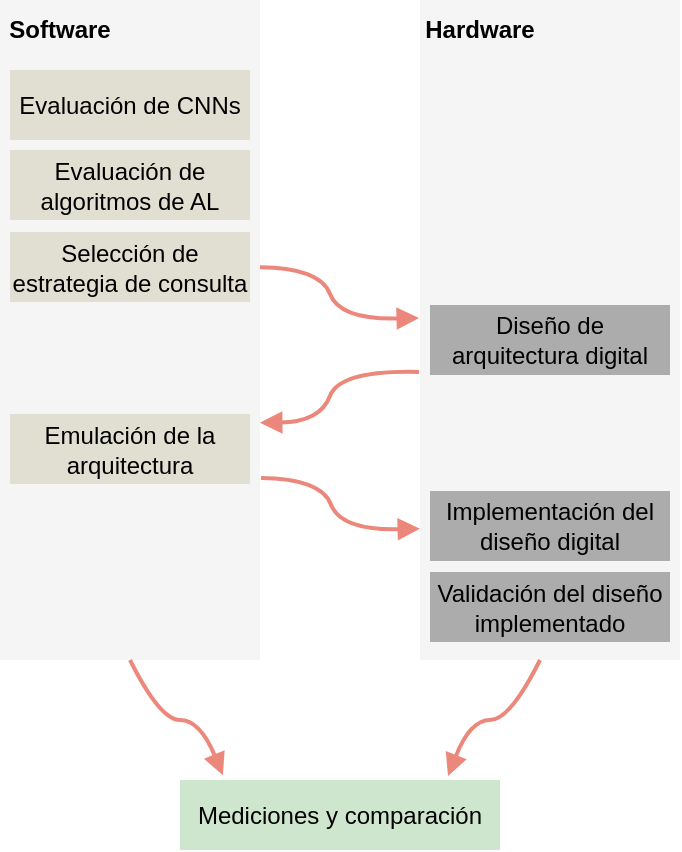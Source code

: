 <mxfile version="26.0.15">
  <diagram name="Page-1" id="1ruNsEZ9ljwXgfCkQ5Iq">
    <mxGraphModel dx="1408" dy="505" grid="1" gridSize="10" guides="1" tooltips="1" connect="1" arrows="1" fold="1" page="1" pageScale="1" pageWidth="500" pageHeight="150" math="0" shadow="0">
      <root>
        <mxCell id="0" />
        <mxCell id="1" parent="0" />
        <mxCell id="wV-b5Z4z198TBdEYeyht-2" value="" style="rounded=0;whiteSpace=wrap;html=1;fillColor=#f5f5f5;fontColor=#333333;strokeColor=none;" vertex="1" parent="1">
          <mxGeometry x="-290" y="40" width="130" height="330" as="geometry" />
        </mxCell>
        <mxCell id="wV-b5Z4z198TBdEYeyht-3" value="" style="rounded=0;whiteSpace=wrap;html=1;fillColor=#f5f5f5;fontColor=#333333;strokeColor=none;" vertex="1" parent="1">
          <mxGeometry x="-80" y="40" width="130" height="330" as="geometry" />
        </mxCell>
        <mxCell id="wV-b5Z4z198TBdEYeyht-5" value="&lt;font style=&quot;font-size: 12px;&quot; face=&quot;Helvetica&quot;&gt;Evaluación de CNNs&lt;/font&gt;" style="rounded=0;whiteSpace=wrap;html=1;strokeColor=none;fillColor=#E1DFD2;" vertex="1" parent="1">
          <mxGeometry x="-285" y="75" width="120" height="35" as="geometry" />
        </mxCell>
        <mxCell id="wV-b5Z4z198TBdEYeyht-6" value="&lt;font style=&quot;font-size: 12px;&quot; face=&quot;Helvetica&quot;&gt;Evaluación de algoritmos de AL&lt;/font&gt;" style="rounded=0;whiteSpace=wrap;html=1;fillColor=#E1DFD2;strokeColor=none;" vertex="1" parent="1">
          <mxGeometry x="-285" y="115" width="120" height="35" as="geometry" />
        </mxCell>
        <mxCell id="wV-b5Z4z198TBdEYeyht-7" value="&lt;font face=&quot;Helvetica&quot;&gt;Selección de estrategia de consulta&lt;/font&gt;" style="rounded=0;whiteSpace=wrap;html=1;fillColor=#E1DFD2;strokeColor=none;" vertex="1" parent="1">
          <mxGeometry x="-285" y="156" width="120" height="35" as="geometry" />
        </mxCell>
        <mxCell id="wV-b5Z4z198TBdEYeyht-12" value="&lt;font style=&quot;font-size: 12px;&quot; face=&quot;Helvetica&quot;&gt;Diseño de arquitectura digital&lt;/font&gt;" style="rounded=0;whiteSpace=wrap;html=1;fillColor=#ACACAC;strokeColor=none;" vertex="1" parent="1">
          <mxGeometry x="-75" y="192.5" width="120" height="35" as="geometry" />
        </mxCell>
        <mxCell id="wV-b5Z4z198TBdEYeyht-15" value="" style="curved=1;endArrow=block;html=1;rounded=0;strokeWidth=2;strokeColor=#EB877B;endFill=1;startFill=0;exitX=1.004;exitY=0.326;exitDx=0;exitDy=0;exitPerimeter=0;" edge="1" parent="1">
          <mxGeometry width="50" height="50" relative="1" as="geometry">
            <mxPoint x="-160.0" y="173.66" as="sourcePoint" />
            <mxPoint x="-80.52" y="199" as="targetPoint" />
            <Array as="points">
              <mxPoint x="-130" y="174" />
              <mxPoint x="-120" y="200" />
            </Array>
          </mxGeometry>
        </mxCell>
        <mxCell id="wV-b5Z4z198TBdEYeyht-17" value="" style="curved=1;endArrow=block;html=1;rounded=0;strokeWidth=2;strokeColor=#EB877B;endFill=1;startFill=0;exitX=1.004;exitY=0.326;exitDx=0;exitDy=0;exitPerimeter=0;" edge="1" parent="1">
          <mxGeometry width="50" height="50" relative="1" as="geometry">
            <mxPoint x="-80.52" y="226.0" as="sourcePoint" />
            <mxPoint x="-160.0" y="251.34" as="targetPoint" />
            <Array as="points">
              <mxPoint x="-120.0" y="225.0" />
              <mxPoint x="-130.0" y="251.0" />
            </Array>
          </mxGeometry>
        </mxCell>
        <mxCell id="wV-b5Z4z198TBdEYeyht-18" value="&lt;font face=&quot;Helvetica&quot;&gt;Emulación de la arquitectura&lt;/font&gt;" style="rounded=0;whiteSpace=wrap;html=1;fillColor=#E1DFD2;strokeColor=none;" vertex="1" parent="1">
          <mxGeometry x="-285" y="247" width="120" height="35" as="geometry" />
        </mxCell>
        <mxCell id="wV-b5Z4z198TBdEYeyht-19" value="" style="curved=1;endArrow=block;html=1;rounded=0;strokeWidth=2;strokeColor=#EB877B;endFill=1;startFill=0;exitX=1.004;exitY=0.326;exitDx=0;exitDy=0;exitPerimeter=0;" edge="1" parent="1">
          <mxGeometry width="50" height="50" relative="1" as="geometry">
            <mxPoint x="-159.48" y="279" as="sourcePoint" />
            <mxPoint x="-80" y="304.34" as="targetPoint" />
            <Array as="points">
              <mxPoint x="-129.48" y="279.34" />
              <mxPoint x="-119.48" y="305.34" />
            </Array>
          </mxGeometry>
        </mxCell>
        <mxCell id="wV-b5Z4z198TBdEYeyht-20" value="&lt;font face=&quot;Helvetica&quot;&gt;Implementación&lt;/font&gt; del diseño digital" style="rounded=0;whiteSpace=wrap;html=1;fillColor=#ACACAC;strokeColor=none;" vertex="1" parent="1">
          <mxGeometry x="-75" y="285.5" width="120" height="35" as="geometry" />
        </mxCell>
        <mxCell id="wV-b5Z4z198TBdEYeyht-21" value="&lt;b&gt;Software&lt;/b&gt;" style="text;html=1;align=center;verticalAlign=middle;whiteSpace=wrap;rounded=0;" vertex="1" parent="1">
          <mxGeometry x="-290" y="40" width="60" height="30" as="geometry" />
        </mxCell>
        <mxCell id="wV-b5Z4z198TBdEYeyht-22" value="&lt;b&gt;Hardware&lt;/b&gt;" style="text;html=1;align=center;verticalAlign=middle;whiteSpace=wrap;rounded=0;" vertex="1" parent="1">
          <mxGeometry x="-80" y="40" width="60" height="30" as="geometry" />
        </mxCell>
        <mxCell id="wV-b5Z4z198TBdEYeyht-23" value="&lt;font face=&quot;Helvetica&quot;&gt;Validación&lt;/font&gt; del diseño implementado" style="rounded=0;whiteSpace=wrap;html=1;fillColor=#ACACAC;strokeColor=none;" vertex="1" parent="1">
          <mxGeometry x="-75" y="326" width="120" height="35" as="geometry" />
        </mxCell>
        <mxCell id="wV-b5Z4z198TBdEYeyht-24" value="&lt;font face=&quot;Helvetica&quot;&gt;Mediciones y comparación&lt;/font&gt;" style="rounded=0;whiteSpace=wrap;html=1;fillColor=#CFE6CE;strokeColor=none;" vertex="1" parent="1">
          <mxGeometry x="-200" y="430" width="160" height="35" as="geometry" />
        </mxCell>
        <mxCell id="wV-b5Z4z198TBdEYeyht-25" value="" style="curved=1;endArrow=block;html=1;rounded=0;strokeWidth=2;strokeColor=#EB877B;endFill=1;startFill=0;exitX=0.5;exitY=1;exitDx=0;exitDy=0;entryX=0.134;entryY=-0.068;entryDx=0;entryDy=0;entryPerimeter=0;" edge="1" parent="1" source="wV-b5Z4z198TBdEYeyht-2" target="wV-b5Z4z198TBdEYeyht-24">
          <mxGeometry width="50" height="50" relative="1" as="geometry">
            <mxPoint x="-100.52" y="390" as="sourcePoint" />
            <mxPoint x="-180.0" y="415.34" as="targetPoint" />
            <Array as="points">
              <mxPoint x="-210" y="400" />
              <mxPoint x="-190" y="400" />
            </Array>
          </mxGeometry>
        </mxCell>
        <mxCell id="wV-b5Z4z198TBdEYeyht-26" value="" style="curved=1;endArrow=block;html=1;rounded=0;strokeWidth=2;strokeColor=#EB877B;endFill=1;startFill=0;exitX=0.5;exitY=1;exitDx=0;exitDy=0;entryX=0.134;entryY=-0.068;entryDx=0;entryDy=0;entryPerimeter=0;" edge="1" parent="1">
          <mxGeometry width="50" height="50" relative="1" as="geometry">
            <mxPoint x="-20.0" y="370" as="sourcePoint" />
            <mxPoint x="-66.0" y="428" as="targetPoint" />
            <Array as="points">
              <mxPoint x="-35.0" y="400" />
              <mxPoint x="-55.0" y="400" />
            </Array>
          </mxGeometry>
        </mxCell>
      </root>
    </mxGraphModel>
  </diagram>
</mxfile>
